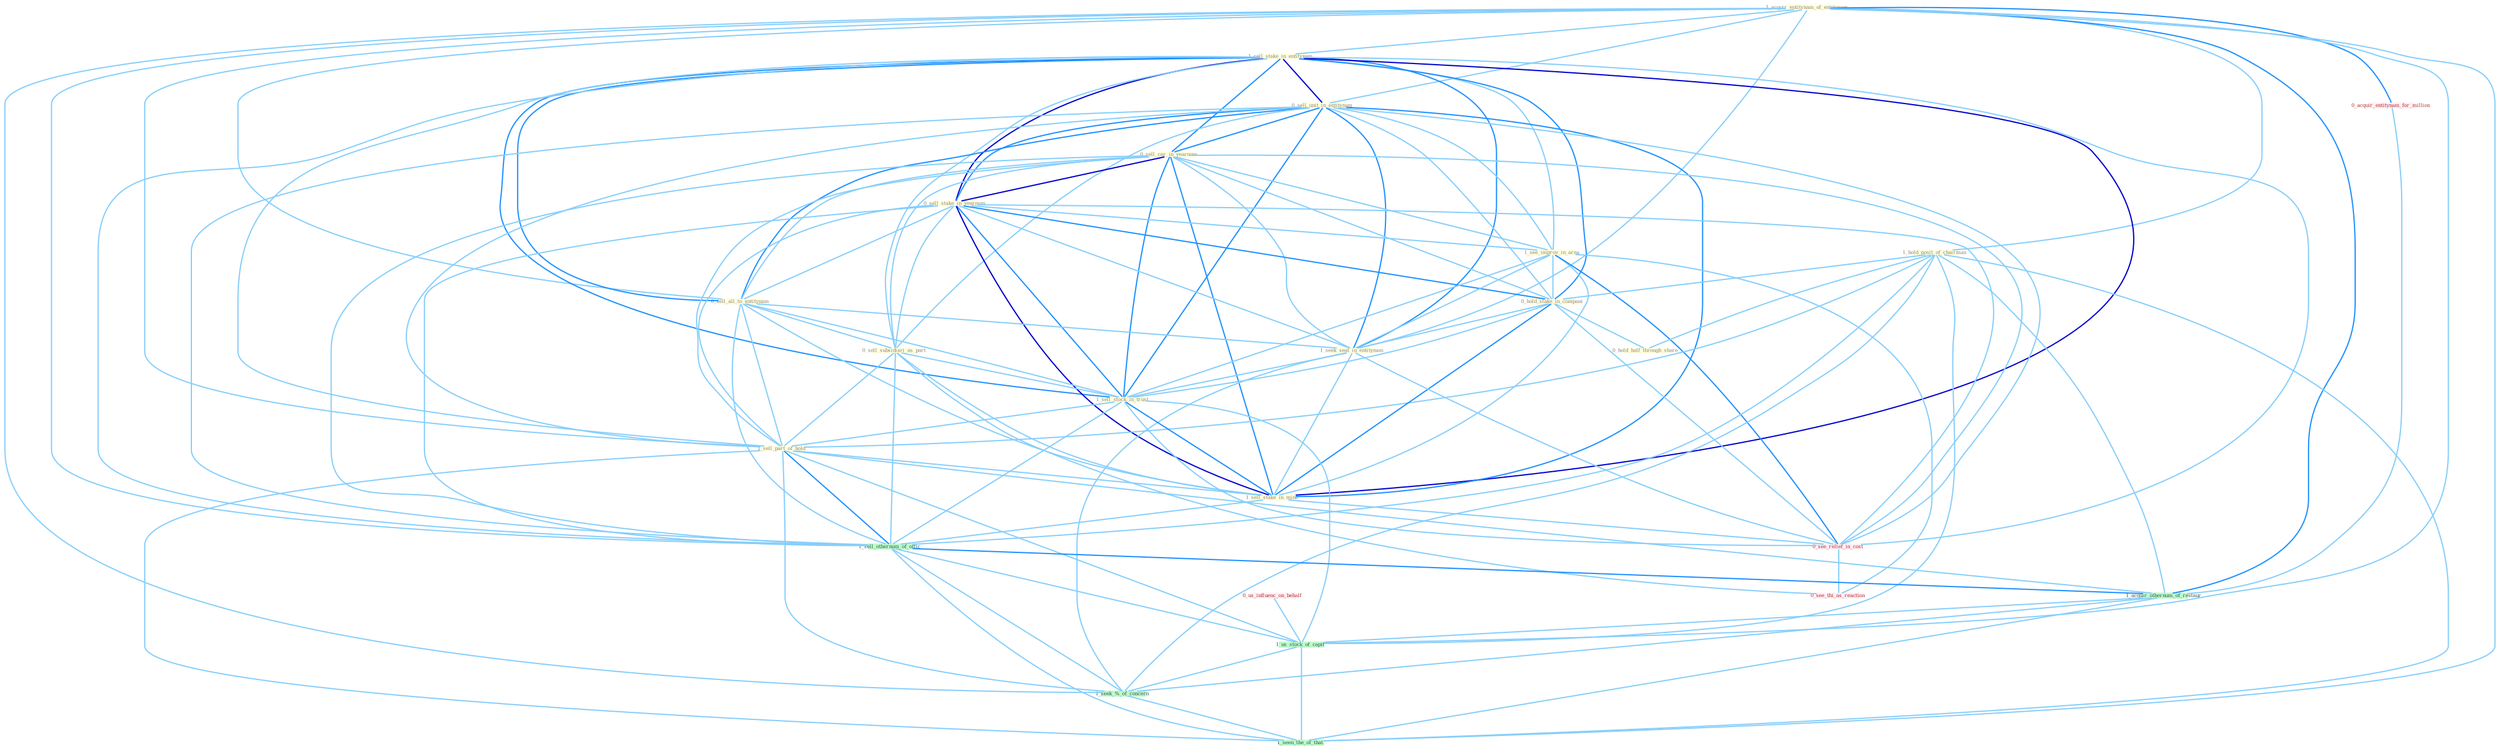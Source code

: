 Graph G{ 
    node
    [shape=polygon,style=filled,width=.5,height=.06,color="#BDFCC9",fixedsize=true,fontsize=4,
    fontcolor="#2f4f4f"];
    {node
    [color="#ffffe0", fontcolor="#8b7d6b"] "1_acquir_entitynam_of_entitynam " "1_sell_stake_in_entitynam " "0_sell_unit_in_entitynam " "0_sell_car_in_yearnum " "0_sell_stake_in_yearnum " "1_see_improv_in_area " "1_hold_posit_of_chairman " "0_hold_stake_in_compani " "0_sell_all_to_entitynam " "0_sell_subsidiari_as_part " "1_seek_seat_in_entitynam " "0_hold_half_through_share " "1_sell_stock_in_trust " "1_sell_part_of_hold " "1_sell_stake_in_mine "}
{node [color="#fff0f5", fontcolor="#b22222"] "0_acquir_entitynam_for_million " "0_us_influenc_on_behalf " "0_see_relief_in_cost " "0_see_thi_as_reaction "}
edge [color="#B0E2FF"];

	"1_acquir_entitynam_of_entitynam " -- "1_sell_stake_in_entitynam " [w="1", color="#87cefa" ];
	"1_acquir_entitynam_of_entitynam " -- "0_sell_unit_in_entitynam " [w="1", color="#87cefa" ];
	"1_acquir_entitynam_of_entitynam " -- "1_hold_posit_of_chairman " [w="1", color="#87cefa" ];
	"1_acquir_entitynam_of_entitynam " -- "0_sell_all_to_entitynam " [w="1", color="#87cefa" ];
	"1_acquir_entitynam_of_entitynam " -- "1_seek_seat_in_entitynam " [w="1", color="#87cefa" ];
	"1_acquir_entitynam_of_entitynam " -- "1_sell_part_of_hold " [w="1", color="#87cefa" ];
	"1_acquir_entitynam_of_entitynam " -- "0_acquir_entitynam_for_million " [w="2", color="#1e90ff" , len=0.8];
	"1_acquir_entitynam_of_entitynam " -- "1_sell_othernum_of_offic " [w="1", color="#87cefa" ];
	"1_acquir_entitynam_of_entitynam " -- "1_acquir_othernum_of_restaur " [w="2", color="#1e90ff" , len=0.8];
	"1_acquir_entitynam_of_entitynam " -- "1_us_stock_of_capit " [w="1", color="#87cefa" ];
	"1_acquir_entitynam_of_entitynam " -- "1_seek_%_of_concern " [w="1", color="#87cefa" ];
	"1_acquir_entitynam_of_entitynam " -- "1_seen_the_of_that " [w="1", color="#87cefa" ];
	"1_sell_stake_in_entitynam " -- "0_sell_unit_in_entitynam " [w="3", color="#0000cd" , len=0.6];
	"1_sell_stake_in_entitynam " -- "0_sell_car_in_yearnum " [w="2", color="#1e90ff" , len=0.8];
	"1_sell_stake_in_entitynam " -- "0_sell_stake_in_yearnum " [w="3", color="#0000cd" , len=0.6];
	"1_sell_stake_in_entitynam " -- "1_see_improv_in_area " [w="1", color="#87cefa" ];
	"1_sell_stake_in_entitynam " -- "0_hold_stake_in_compani " [w="2", color="#1e90ff" , len=0.8];
	"1_sell_stake_in_entitynam " -- "0_sell_all_to_entitynam " [w="2", color="#1e90ff" , len=0.8];
	"1_sell_stake_in_entitynam " -- "0_sell_subsidiari_as_part " [w="1", color="#87cefa" ];
	"1_sell_stake_in_entitynam " -- "1_seek_seat_in_entitynam " [w="2", color="#1e90ff" , len=0.8];
	"1_sell_stake_in_entitynam " -- "1_sell_stock_in_trust " [w="2", color="#1e90ff" , len=0.8];
	"1_sell_stake_in_entitynam " -- "1_sell_part_of_hold " [w="1", color="#87cefa" ];
	"1_sell_stake_in_entitynam " -- "1_sell_stake_in_mine " [w="3", color="#0000cd" , len=0.6];
	"1_sell_stake_in_entitynam " -- "1_sell_othernum_of_offic " [w="1", color="#87cefa" ];
	"1_sell_stake_in_entitynam " -- "0_see_relief_in_cost " [w="1", color="#87cefa" ];
	"0_sell_unit_in_entitynam " -- "0_sell_car_in_yearnum " [w="2", color="#1e90ff" , len=0.8];
	"0_sell_unit_in_entitynam " -- "0_sell_stake_in_yearnum " [w="2", color="#1e90ff" , len=0.8];
	"0_sell_unit_in_entitynam " -- "1_see_improv_in_area " [w="1", color="#87cefa" ];
	"0_sell_unit_in_entitynam " -- "0_hold_stake_in_compani " [w="1", color="#87cefa" ];
	"0_sell_unit_in_entitynam " -- "0_sell_all_to_entitynam " [w="2", color="#1e90ff" , len=0.8];
	"0_sell_unit_in_entitynam " -- "0_sell_subsidiari_as_part " [w="1", color="#87cefa" ];
	"0_sell_unit_in_entitynam " -- "1_seek_seat_in_entitynam " [w="2", color="#1e90ff" , len=0.8];
	"0_sell_unit_in_entitynam " -- "1_sell_stock_in_trust " [w="2", color="#1e90ff" , len=0.8];
	"0_sell_unit_in_entitynam " -- "1_sell_part_of_hold " [w="1", color="#87cefa" ];
	"0_sell_unit_in_entitynam " -- "1_sell_stake_in_mine " [w="2", color="#1e90ff" , len=0.8];
	"0_sell_unit_in_entitynam " -- "1_sell_othernum_of_offic " [w="1", color="#87cefa" ];
	"0_sell_unit_in_entitynam " -- "0_see_relief_in_cost " [w="1", color="#87cefa" ];
	"0_sell_car_in_yearnum " -- "0_sell_stake_in_yearnum " [w="3", color="#0000cd" , len=0.6];
	"0_sell_car_in_yearnum " -- "1_see_improv_in_area " [w="1", color="#87cefa" ];
	"0_sell_car_in_yearnum " -- "0_hold_stake_in_compani " [w="1", color="#87cefa" ];
	"0_sell_car_in_yearnum " -- "0_sell_all_to_entitynam " [w="1", color="#87cefa" ];
	"0_sell_car_in_yearnum " -- "0_sell_subsidiari_as_part " [w="1", color="#87cefa" ];
	"0_sell_car_in_yearnum " -- "1_seek_seat_in_entitynam " [w="1", color="#87cefa" ];
	"0_sell_car_in_yearnum " -- "1_sell_stock_in_trust " [w="2", color="#1e90ff" , len=0.8];
	"0_sell_car_in_yearnum " -- "1_sell_part_of_hold " [w="1", color="#87cefa" ];
	"0_sell_car_in_yearnum " -- "1_sell_stake_in_mine " [w="2", color="#1e90ff" , len=0.8];
	"0_sell_car_in_yearnum " -- "1_sell_othernum_of_offic " [w="1", color="#87cefa" ];
	"0_sell_car_in_yearnum " -- "0_see_relief_in_cost " [w="1", color="#87cefa" ];
	"0_sell_stake_in_yearnum " -- "1_see_improv_in_area " [w="1", color="#87cefa" ];
	"0_sell_stake_in_yearnum " -- "0_hold_stake_in_compani " [w="2", color="#1e90ff" , len=0.8];
	"0_sell_stake_in_yearnum " -- "0_sell_all_to_entitynam " [w="1", color="#87cefa" ];
	"0_sell_stake_in_yearnum " -- "0_sell_subsidiari_as_part " [w="1", color="#87cefa" ];
	"0_sell_stake_in_yearnum " -- "1_seek_seat_in_entitynam " [w="1", color="#87cefa" ];
	"0_sell_stake_in_yearnum " -- "1_sell_stock_in_trust " [w="2", color="#1e90ff" , len=0.8];
	"0_sell_stake_in_yearnum " -- "1_sell_part_of_hold " [w="1", color="#87cefa" ];
	"0_sell_stake_in_yearnum " -- "1_sell_stake_in_mine " [w="3", color="#0000cd" , len=0.6];
	"0_sell_stake_in_yearnum " -- "1_sell_othernum_of_offic " [w="1", color="#87cefa" ];
	"0_sell_stake_in_yearnum " -- "0_see_relief_in_cost " [w="1", color="#87cefa" ];
	"1_see_improv_in_area " -- "0_hold_stake_in_compani " [w="1", color="#87cefa" ];
	"1_see_improv_in_area " -- "1_seek_seat_in_entitynam " [w="1", color="#87cefa" ];
	"1_see_improv_in_area " -- "1_sell_stock_in_trust " [w="1", color="#87cefa" ];
	"1_see_improv_in_area " -- "1_sell_stake_in_mine " [w="1", color="#87cefa" ];
	"1_see_improv_in_area " -- "0_see_relief_in_cost " [w="2", color="#1e90ff" , len=0.8];
	"1_see_improv_in_area " -- "0_see_thi_as_reaction " [w="1", color="#87cefa" ];
	"1_hold_posit_of_chairman " -- "0_hold_stake_in_compani " [w="1", color="#87cefa" ];
	"1_hold_posit_of_chairman " -- "0_hold_half_through_share " [w="1", color="#87cefa" ];
	"1_hold_posit_of_chairman " -- "1_sell_part_of_hold " [w="1", color="#87cefa" ];
	"1_hold_posit_of_chairman " -- "1_sell_othernum_of_offic " [w="1", color="#87cefa" ];
	"1_hold_posit_of_chairman " -- "1_acquir_othernum_of_restaur " [w="1", color="#87cefa" ];
	"1_hold_posit_of_chairman " -- "1_us_stock_of_capit " [w="1", color="#87cefa" ];
	"1_hold_posit_of_chairman " -- "1_seek_%_of_concern " [w="1", color="#87cefa" ];
	"1_hold_posit_of_chairman " -- "1_seen_the_of_that " [w="1", color="#87cefa" ];
	"0_hold_stake_in_compani " -- "1_seek_seat_in_entitynam " [w="1", color="#87cefa" ];
	"0_hold_stake_in_compani " -- "0_hold_half_through_share " [w="1", color="#87cefa" ];
	"0_hold_stake_in_compani " -- "1_sell_stock_in_trust " [w="1", color="#87cefa" ];
	"0_hold_stake_in_compani " -- "1_sell_stake_in_mine " [w="2", color="#1e90ff" , len=0.8];
	"0_hold_stake_in_compani " -- "0_see_relief_in_cost " [w="1", color="#87cefa" ];
	"0_sell_all_to_entitynam " -- "0_sell_subsidiari_as_part " [w="1", color="#87cefa" ];
	"0_sell_all_to_entitynam " -- "1_seek_seat_in_entitynam " [w="1", color="#87cefa" ];
	"0_sell_all_to_entitynam " -- "1_sell_stock_in_trust " [w="1", color="#87cefa" ];
	"0_sell_all_to_entitynam " -- "1_sell_part_of_hold " [w="1", color="#87cefa" ];
	"0_sell_all_to_entitynam " -- "1_sell_stake_in_mine " [w="1", color="#87cefa" ];
	"0_sell_all_to_entitynam " -- "1_sell_othernum_of_offic " [w="1", color="#87cefa" ];
	"0_sell_subsidiari_as_part " -- "1_sell_stock_in_trust " [w="1", color="#87cefa" ];
	"0_sell_subsidiari_as_part " -- "1_sell_part_of_hold " [w="1", color="#87cefa" ];
	"0_sell_subsidiari_as_part " -- "1_sell_stake_in_mine " [w="1", color="#87cefa" ];
	"0_sell_subsidiari_as_part " -- "1_sell_othernum_of_offic " [w="1", color="#87cefa" ];
	"0_sell_subsidiari_as_part " -- "0_see_thi_as_reaction " [w="1", color="#87cefa" ];
	"1_seek_seat_in_entitynam " -- "1_sell_stock_in_trust " [w="1", color="#87cefa" ];
	"1_seek_seat_in_entitynam " -- "1_sell_stake_in_mine " [w="1", color="#87cefa" ];
	"1_seek_seat_in_entitynam " -- "0_see_relief_in_cost " [w="1", color="#87cefa" ];
	"1_seek_seat_in_entitynam " -- "1_seek_%_of_concern " [w="1", color="#87cefa" ];
	"1_sell_stock_in_trust " -- "1_sell_part_of_hold " [w="1", color="#87cefa" ];
	"1_sell_stock_in_trust " -- "1_sell_stake_in_mine " [w="2", color="#1e90ff" , len=0.8];
	"1_sell_stock_in_trust " -- "1_sell_othernum_of_offic " [w="1", color="#87cefa" ];
	"1_sell_stock_in_trust " -- "0_see_relief_in_cost " [w="1", color="#87cefa" ];
	"1_sell_stock_in_trust " -- "1_us_stock_of_capit " [w="1", color="#87cefa" ];
	"1_sell_part_of_hold " -- "1_sell_stake_in_mine " [w="1", color="#87cefa" ];
	"1_sell_part_of_hold " -- "1_sell_othernum_of_offic " [w="2", color="#1e90ff" , len=0.8];
	"1_sell_part_of_hold " -- "1_acquir_othernum_of_restaur " [w="1", color="#87cefa" ];
	"1_sell_part_of_hold " -- "1_us_stock_of_capit " [w="1", color="#87cefa" ];
	"1_sell_part_of_hold " -- "1_seek_%_of_concern " [w="1", color="#87cefa" ];
	"1_sell_part_of_hold " -- "1_seen_the_of_that " [w="1", color="#87cefa" ];
	"1_sell_stake_in_mine " -- "1_sell_othernum_of_offic " [w="1", color="#87cefa" ];
	"1_sell_stake_in_mine " -- "0_see_relief_in_cost " [w="1", color="#87cefa" ];
	"0_acquir_entitynam_for_million " -- "1_acquir_othernum_of_restaur " [w="1", color="#87cefa" ];
	"1_sell_othernum_of_offic " -- "1_acquir_othernum_of_restaur " [w="2", color="#1e90ff" , len=0.8];
	"1_sell_othernum_of_offic " -- "1_us_stock_of_capit " [w="1", color="#87cefa" ];
	"1_sell_othernum_of_offic " -- "1_seek_%_of_concern " [w="1", color="#87cefa" ];
	"1_sell_othernum_of_offic " -- "1_seen_the_of_that " [w="1", color="#87cefa" ];
	"0_us_influenc_on_behalf " -- "1_us_stock_of_capit " [w="1", color="#87cefa" ];
	"0_see_relief_in_cost " -- "0_see_thi_as_reaction " [w="1", color="#87cefa" ];
	"1_acquir_othernum_of_restaur " -- "1_us_stock_of_capit " [w="1", color="#87cefa" ];
	"1_acquir_othernum_of_restaur " -- "1_seek_%_of_concern " [w="1", color="#87cefa" ];
	"1_acquir_othernum_of_restaur " -- "1_seen_the_of_that " [w="1", color="#87cefa" ];
	"1_us_stock_of_capit " -- "1_seek_%_of_concern " [w="1", color="#87cefa" ];
	"1_us_stock_of_capit " -- "1_seen_the_of_that " [w="1", color="#87cefa" ];
	"1_seek_%_of_concern " -- "1_seen_the_of_that " [w="1", color="#87cefa" ];
}